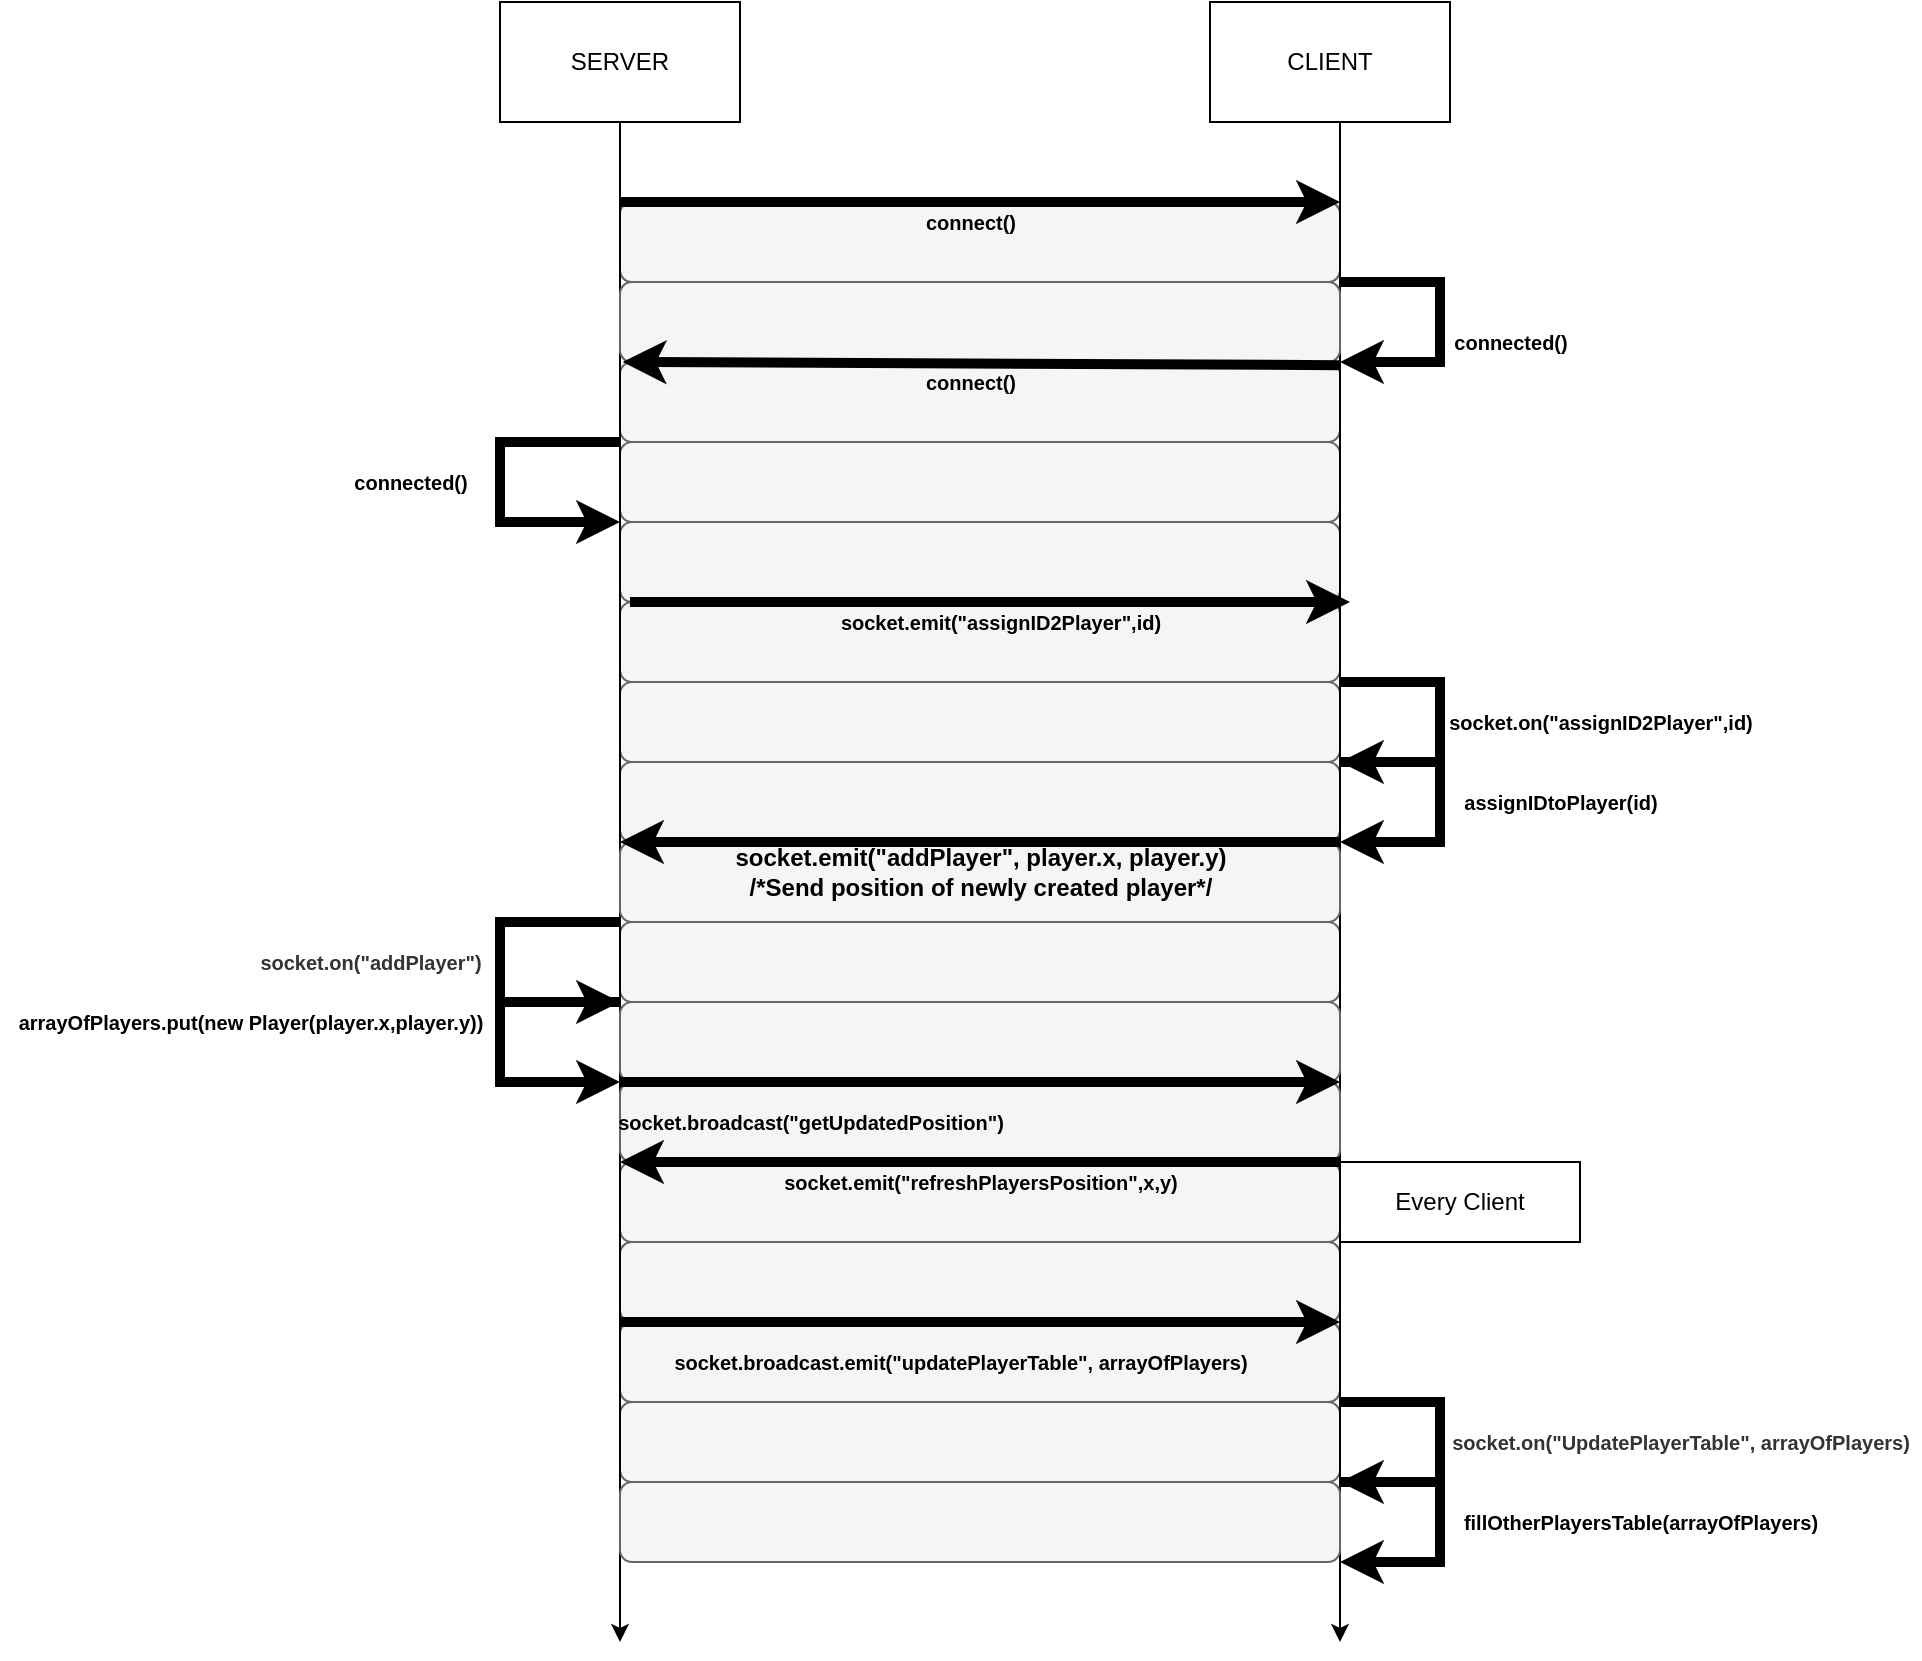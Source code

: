<mxfile>
    <diagram id="aR7NOO-rDvEej-fjCeps" name="Page-1">
        <mxGraphModel dx="1798" dy="1637" grid="1" gridSize="10" guides="1" tooltips="1" connect="1" arrows="1" fold="1" page="1" pageScale="1" pageWidth="850" pageHeight="1100" math="0" shadow="0">
            <root>
                <mxCell id="0"/>
                <mxCell id="1" parent="0"/>
                <mxCell id="tSNJE-apScUmnOsd60CS-6" value="" style="rounded=1;whiteSpace=wrap;html=1;fontSize=10;fillColor=#f5f5f5;fontColor=#333333;strokeColor=#666666;" parent="1" vertex="1">
                    <mxGeometry x="60" y="240" width="360" height="40" as="geometry"/>
                </mxCell>
                <mxCell id="tSNJE-apScUmnOsd60CS-2" value="" style="rounded=1;whiteSpace=wrap;html=1;fontSize=10;fillColor=#f5f5f5;fontColor=#333333;strokeColor=#666666;" parent="1" vertex="1">
                    <mxGeometry x="60" y="200" width="360" height="40" as="geometry"/>
                </mxCell>
                <mxCell id="5fgHFwbLvVJDYsICavpB-82" value="" style="rounded=1;whiteSpace=wrap;html=1;fontSize=10;fillColor=#f5f5f5;fontColor=#333333;strokeColor=#666666;" parent="1" vertex="1">
                    <mxGeometry x="60" y="320" width="360" height="40" as="geometry"/>
                </mxCell>
                <mxCell id="5fgHFwbLvVJDYsICavpB-38" value="" style="rounded=1;whiteSpace=wrap;html=1;fontSize=10;fillColor=#f5f5f5;fontColor=#333333;strokeColor=#666666;" parent="1" vertex="1">
                    <mxGeometry x="60" y="560" width="360" height="40" as="geometry"/>
                </mxCell>
                <mxCell id="5fgHFwbLvVJDYsICavpB-66" value="" style="rounded=1;whiteSpace=wrap;html=1;fontSize=10;fillColor=#f5f5f5;fontColor=#333333;strokeColor=#666666;" parent="1" vertex="1">
                    <mxGeometry x="60" y="-40" width="360" height="40" as="geometry"/>
                </mxCell>
                <mxCell id="5fgHFwbLvVJDYsICavpB-67" value="" style="rounded=1;whiteSpace=wrap;html=1;fontSize=10;fillColor=#f5f5f5;fontColor=#333333;strokeColor=#666666;" parent="1" vertex="1">
                    <mxGeometry x="60" width="360" height="40" as="geometry"/>
                </mxCell>
                <mxCell id="5fgHFwbLvVJDYsICavpB-68" value="" style="rounded=1;whiteSpace=wrap;html=1;fontSize=10;fillColor=#f5f5f5;fontColor=#333333;strokeColor=#666666;" parent="1" vertex="1">
                    <mxGeometry x="60" y="80" width="360" height="40" as="geometry"/>
                </mxCell>
                <mxCell id="5fgHFwbLvVJDYsICavpB-70" value="" style="rounded=1;whiteSpace=wrap;html=1;fontSize=10;fillColor=#f5f5f5;fontColor=#333333;strokeColor=#666666;" parent="1" vertex="1">
                    <mxGeometry x="60" y="160" width="360" height="40" as="geometry"/>
                </mxCell>
                <mxCell id="5fgHFwbLvVJDYsICavpB-72" value="" style="rounded=1;whiteSpace=wrap;html=1;fontSize=10;fillColor=#f5f5f5;fontColor=#333333;strokeColor=#666666;" parent="1" vertex="1">
                    <mxGeometry x="60" y="400" width="360" height="40" as="geometry"/>
                </mxCell>
                <mxCell id="5fgHFwbLvVJDYsICavpB-74" value="" style="rounded=1;whiteSpace=wrap;html=1;fontSize=10;fillColor=#f5f5f5;fontColor=#333333;strokeColor=#666666;" parent="1" vertex="1">
                    <mxGeometry x="60" y="480" width="360" height="40" as="geometry"/>
                </mxCell>
                <mxCell id="5fgHFwbLvVJDYsICavpB-75" value="" style="rounded=1;whiteSpace=wrap;html=1;fontSize=10;fillColor=#f5f5f5;fontColor=#333333;strokeColor=#666666;" parent="1" vertex="1">
                    <mxGeometry x="60" y="520" width="360" height="40" as="geometry"/>
                </mxCell>
                <mxCell id="5fgHFwbLvVJDYsICavpB-37" value="" style="rounded=1;whiteSpace=wrap;html=1;fontSize=10;fillColor=#f5f5f5;fontColor=#333333;strokeColor=#666666;" parent="1" vertex="1">
                    <mxGeometry x="60" y="520" width="360" height="40" as="geometry"/>
                </mxCell>
                <mxCell id="5fgHFwbLvVJDYsICavpB-36" value="" style="rounded=1;whiteSpace=wrap;html=1;fontSize=10;fillColor=#f5f5f5;fontColor=#333333;strokeColor=#666666;" parent="1" vertex="1">
                    <mxGeometry x="60" y="480" width="360" height="40" as="geometry"/>
                </mxCell>
                <mxCell id="5fgHFwbLvVJDYsICavpB-35" value="" style="rounded=1;whiteSpace=wrap;html=1;fontSize=10;fillColor=#f5f5f5;fontColor=#333333;strokeColor=#666666;" parent="1" vertex="1">
                    <mxGeometry x="60" y="440" width="360" height="40" as="geometry"/>
                </mxCell>
                <mxCell id="5fgHFwbLvVJDYsICavpB-31" value="" style="rounded=1;whiteSpace=wrap;html=1;fontSize=10;fillColor=#f5f5f5;fontColor=#333333;strokeColor=#666666;" parent="1" vertex="1">
                    <mxGeometry x="60" y="120" width="360" height="40" as="geometry"/>
                </mxCell>
                <mxCell id="5fgHFwbLvVJDYsICavpB-30" value="" style="rounded=1;whiteSpace=wrap;html=1;fontSize=10;fillColor=#f5f5f5;fontColor=#333333;strokeColor=#666666;" parent="1" vertex="1">
                    <mxGeometry x="60" y="40" width="360" height="40" as="geometry"/>
                </mxCell>
                <mxCell id="5fgHFwbLvVJDYsICavpB-28" value="" style="rounded=1;whiteSpace=wrap;html=1;fontSize=10;fillColor=#f5f5f5;fontColor=#333333;strokeColor=#666666;" parent="1" vertex="1">
                    <mxGeometry x="60" y="-40" width="360" height="40" as="geometry"/>
                </mxCell>
                <mxCell id="5fgHFwbLvVJDYsICavpB-3" style="edgeStyle=orthogonalEdgeStyle;rounded=0;orthogonalLoop=1;jettySize=auto;html=1;" parent="1" source="5fgHFwbLvVJDYsICavpB-1" edge="1">
                    <mxGeometry relative="1" as="geometry">
                        <mxPoint x="60" y="680" as="targetPoint"/>
                    </mxGeometry>
                </mxCell>
                <mxCell id="5fgHFwbLvVJDYsICavpB-1" value="SERVER" style="rounded=0;whiteSpace=wrap;html=1;" parent="1" vertex="1">
                    <mxGeometry y="-140" width="120" height="60" as="geometry"/>
                </mxCell>
                <mxCell id="5fgHFwbLvVJDYsICavpB-4" style="edgeStyle=orthogonalEdgeStyle;rounded=0;orthogonalLoop=1;jettySize=auto;html=1;" parent="1" source="5fgHFwbLvVJDYsICavpB-2" edge="1">
                    <mxGeometry relative="1" as="geometry">
                        <mxPoint x="420" y="680" as="targetPoint"/>
                        <Array as="points">
                            <mxPoint x="420" y="240"/>
                            <mxPoint x="420" y="240"/>
                        </Array>
                    </mxGeometry>
                </mxCell>
                <mxCell id="5fgHFwbLvVJDYsICavpB-2" value="CLIENT" style="rounded=0;whiteSpace=wrap;html=1;" parent="1" vertex="1">
                    <mxGeometry x="355" y="-140" width="120" height="60" as="geometry"/>
                </mxCell>
                <mxCell id="5fgHFwbLvVJDYsICavpB-5" value="" style="endArrow=classic;html=1;rounded=0;strokeWidth=5;" parent="1" edge="1">
                    <mxGeometry width="50" height="50" relative="1" as="geometry">
                        <mxPoint x="60" y="-40" as="sourcePoint"/>
                        <mxPoint x="420" y="-40" as="targetPoint"/>
                    </mxGeometry>
                </mxCell>
                <mxCell id="5fgHFwbLvVJDYsICavpB-7" value="&lt;font style=&quot;font-size: 10px&quot;&gt;connect()&lt;/font&gt;" style="text;html=1;align=center;verticalAlign=middle;resizable=0;points=[];autosize=1;strokeColor=none;fillColor=none;rounded=0;shadow=0;sketch=0;fontStyle=1" parent="1" vertex="1">
                    <mxGeometry x="205" y="-40" width="60" height="20" as="geometry"/>
                </mxCell>
                <mxCell id="5fgHFwbLvVJDYsICavpB-8" value="&lt;font style=&quot;font-size: 10px&quot;&gt;connect()&lt;/font&gt;" style="text;html=1;align=center;verticalAlign=middle;resizable=0;points=[];autosize=1;strokeColor=none;fillColor=none;fontStyle=1" parent="1" vertex="1">
                    <mxGeometry x="205" y="40" width="60" height="20" as="geometry"/>
                </mxCell>
                <mxCell id="5fgHFwbLvVJDYsICavpB-12" value="&lt;font style=&quot;font-size: 10px&quot;&gt;connected()&lt;/font&gt;" style="text;html=1;align=center;verticalAlign=middle;resizable=0;points=[];autosize=1;strokeColor=none;fillColor=none;fontStyle=1" parent="1" vertex="1">
                    <mxGeometry x="470" y="20" width="70" height="20" as="geometry"/>
                </mxCell>
                <mxCell id="5fgHFwbLvVJDYsICavpB-16" value="&lt;font style=&quot;font-size: 10px&quot;&gt;fillOtherPlayersTable(arrayOfPlayers)&lt;/font&gt;" style="text;html=1;align=center;verticalAlign=middle;resizable=0;points=[];autosize=1;strokeColor=none;fillColor=none;fontStyle=1" parent="1" vertex="1">
                    <mxGeometry x="475" y="610" width="190" height="20" as="geometry"/>
                </mxCell>
                <mxCell id="5fgHFwbLvVJDYsICavpB-21" value="arrayOfPlayers.put(new Player(player.x,player.y))" style="text;html=1;align=center;verticalAlign=middle;resizable=0;points=[];autosize=1;strokeColor=none;fillColor=none;fontSize=10;fontStyle=1" parent="1" vertex="1">
                    <mxGeometry x="-250" y="360" width="250" height="20" as="geometry"/>
                </mxCell>
                <mxCell id="5fgHFwbLvVJDYsICavpB-22" value="" style="endArrow=classic;html=1;rounded=0;strokeWidth=5;" parent="1" edge="1">
                    <mxGeometry width="50" height="50" relative="1" as="geometry">
                        <mxPoint x="60" y="320" as="sourcePoint"/>
                        <mxPoint x="60" y="360" as="targetPoint"/>
                        <Array as="points">
                            <mxPoint y="320"/>
                            <mxPoint y="360"/>
                        </Array>
                    </mxGeometry>
                </mxCell>
                <mxCell id="5fgHFwbLvVJDYsICavpB-29" value="" style="rounded=1;whiteSpace=wrap;html=1;fontSize=10;fillColor=#f5f5f5;fontColor=#333333;strokeColor=#666666;" parent="1" vertex="1">
                    <mxGeometry x="60" width="360" height="40" as="geometry"/>
                </mxCell>
                <mxCell id="5fgHFwbLvVJDYsICavpB-33" value="" style="rounded=1;whiteSpace=wrap;html=1;fontSize=10;fillColor=#f5f5f5;fontColor=#333333;strokeColor=#666666;" parent="1" vertex="1">
                    <mxGeometry x="60" y="280" width="360" height="40" as="geometry"/>
                </mxCell>
                <mxCell id="5fgHFwbLvVJDYsICavpB-34" value="" style="rounded=1;whiteSpace=wrap;html=1;fontSize=10;fillColor=#f5f5f5;fontColor=#333333;strokeColor=#666666;" parent="1" vertex="1">
                    <mxGeometry x="60" y="400" width="360" height="40" as="geometry"/>
                </mxCell>
                <mxCell id="5fgHFwbLvVJDYsICavpB-64" value="" style="endArrow=classic;html=1;rounded=0;strokeWidth=5;" parent="1" edge="1">
                    <mxGeometry width="50" height="50" relative="1" as="geometry">
                        <mxPoint x="420" as="sourcePoint"/>
                        <mxPoint x="420" y="40" as="targetPoint"/>
                        <Array as="points">
                            <mxPoint x="470"/>
                            <mxPoint x="470" y="40"/>
                        </Array>
                    </mxGeometry>
                </mxCell>
                <mxCell id="5fgHFwbLvVJDYsICavpB-65" value="&lt;span style=&quot;color: rgb(51 , 51 , 51)&quot;&gt;&lt;font style=&quot;font-size: 10px&quot;&gt;socket.on(&quot;UpdatePlayerTable&quot;, arrayOfPlayers)&lt;/font&gt;&lt;/span&gt;" style="text;html=1;align=center;verticalAlign=middle;resizable=0;points=[];autosize=1;strokeColor=none;fillColor=none;fontSize=12;fontStyle=1" parent="1" vertex="1">
                    <mxGeometry x="470" y="570" width="240" height="20" as="geometry"/>
                </mxCell>
                <mxCell id="5fgHFwbLvVJDYsICavpB-24" value="" style="endArrow=classic;html=1;rounded=0;strokeWidth=5;" parent="1" edge="1">
                    <mxGeometry width="50" height="50" relative="1" as="geometry">
                        <mxPoint x="60" y="520" as="sourcePoint"/>
                        <mxPoint x="420" y="520" as="targetPoint"/>
                    </mxGeometry>
                </mxCell>
                <mxCell id="5fgHFwbLvVJDYsICavpB-13" value="&lt;font style=&quot;font-size: 10px&quot;&gt;socket.broadcast.emit(&quot;updatePlayerTable&quot;, arrayOfPlayers)&lt;/font&gt;" style="text;html=1;align=center;verticalAlign=middle;resizable=0;points=[];autosize=1;strokeColor=none;fillColor=none;fontStyle=1" parent="1" vertex="1">
                    <mxGeometry x="80" y="530" width="300" height="20" as="geometry"/>
                </mxCell>
                <mxCell id="5fgHFwbLvVJDYsICavpB-76" value="" style="endArrow=classic;html=1;rounded=0;strokeWidth=5;" parent="1" edge="1">
                    <mxGeometry width="50" height="50" relative="1" as="geometry">
                        <mxPoint x="420" y="560" as="sourcePoint"/>
                        <mxPoint x="420" y="600" as="targetPoint"/>
                        <Array as="points">
                            <mxPoint x="470" y="560"/>
                            <mxPoint x="470" y="600"/>
                        </Array>
                    </mxGeometry>
                </mxCell>
                <mxCell id="5fgHFwbLvVJDYsICavpB-77" value="&lt;span style=&quot;color: rgb(51 , 51 , 51)&quot;&gt;&lt;font style=&quot;font-size: 10px&quot;&gt;socket.on(&quot;addPlayer&quot;)&lt;/font&gt;&lt;/span&gt;" style="text;html=1;align=center;verticalAlign=middle;resizable=0;points=[];autosize=1;strokeColor=none;fillColor=none;fontSize=12;fontStyle=1" parent="1" vertex="1">
                    <mxGeometry x="-130" y="330" width="130" height="20" as="geometry"/>
                </mxCell>
                <mxCell id="5fgHFwbLvVJDYsICavpB-78" value="" style="endArrow=classic;html=1;rounded=0;strokeWidth=5;" parent="1" edge="1">
                    <mxGeometry width="50" height="50" relative="1" as="geometry">
                        <mxPoint x="60" y="360" as="sourcePoint"/>
                        <mxPoint x="60" y="400" as="targetPoint"/>
                        <Array as="points">
                            <mxPoint y="360"/>
                            <mxPoint y="400"/>
                        </Array>
                    </mxGeometry>
                </mxCell>
                <mxCell id="5fgHFwbLvVJDYsICavpB-89" value="" style="rounded=1;whiteSpace=wrap;html=1;fontSize=10;fillColor=#f5f5f5;fontColor=#333333;strokeColor=#666666;" parent="1" vertex="1">
                    <mxGeometry x="60" y="360" width="360" height="40" as="geometry"/>
                </mxCell>
                <mxCell id="5fgHFwbLvVJDYsICavpB-94" value="" style="endArrow=classic;html=1;rounded=0;strokeWidth=5;" parent="1" edge="1">
                    <mxGeometry width="50" height="50" relative="1" as="geometry">
                        <mxPoint x="420" y="600" as="sourcePoint"/>
                        <mxPoint x="420" y="640" as="targetPoint"/>
                        <Array as="points">
                            <mxPoint x="470" y="600"/>
                            <mxPoint x="470" y="640"/>
                        </Array>
                    </mxGeometry>
                </mxCell>
                <mxCell id="5fgHFwbLvVJDYsICavpB-95" value="" style="rounded=1;whiteSpace=wrap;html=1;fontSize=10;fillColor=#f5f5f5;fontColor=#333333;strokeColor=#666666;" parent="1" vertex="1">
                    <mxGeometry x="60" y="600" width="360" height="40" as="geometry"/>
                </mxCell>
                <mxCell id="tSNJE-apScUmnOsd60CS-1" value="" style="group" parent="1" vertex="1" connectable="0">
                    <mxGeometry x="-80" y="80" width="80" height="40" as="geometry"/>
                </mxCell>
                <mxCell id="5fgHFwbLvVJDYsICavpB-10" value="&lt;font style=&quot;font-size: 10px&quot;&gt;connected()&lt;/font&gt;" style="text;html=1;align=center;verticalAlign=middle;resizable=0;points=[];autosize=1;strokeColor=none;fillColor=none;fontStyle=1;container=1;" parent="tSNJE-apScUmnOsd60CS-1" vertex="1">
                    <mxGeometry y="10" width="70" height="20" as="geometry"/>
                </mxCell>
                <mxCell id="5fgHFwbLvVJDYsICavpB-25" value="" style="endArrow=classic;html=1;rounded=0;strokeWidth=5;" parent="tSNJE-apScUmnOsd60CS-1" edge="1">
                    <mxGeometry width="50" height="50" relative="1" as="geometry">
                        <mxPoint x="140" as="sourcePoint"/>
                        <mxPoint x="140" y="40" as="targetPoint"/>
                        <Array as="points">
                            <mxPoint x="80"/>
                            <mxPoint x="80" y="40"/>
                        </Array>
                    </mxGeometry>
                </mxCell>
                <mxCell id="tSNJE-apScUmnOsd60CS-10" value="Every Client" style="rounded=0;whiteSpace=wrap;html=1;" parent="1" vertex="1">
                    <mxGeometry x="420" y="440" width="120" height="40" as="geometry"/>
                </mxCell>
                <mxCell id="5fgHFwbLvVJDYsICavpB-6" value="" style="endArrow=classic;html=1;rounded=0;exitX=0.046;exitY=1.079;exitDx=0;exitDy=0;exitPerimeter=0;strokeWidth=5;" parent="1" edge="1">
                    <mxGeometry width="50" height="50" relative="1" as="geometry">
                        <mxPoint x="420.0" y="41.58" as="sourcePoint"/>
                        <mxPoint x="61.32" y="40" as="targetPoint"/>
                    </mxGeometry>
                </mxCell>
                <mxCell id="2" value="" style="group" vertex="1" connectable="0" parent="1">
                    <mxGeometry x="65" y="160" width="360" height="20" as="geometry"/>
                </mxCell>
                <mxCell id="5fgHFwbLvVJDYsICavpB-83" value="" style="endArrow=classic;html=1;rounded=0;strokeWidth=5;" parent="2" edge="1">
                    <mxGeometry width="50" height="50" relative="1" as="geometry">
                        <mxPoint y="1.137e-13" as="sourcePoint"/>
                        <mxPoint x="360" y="1.137e-13" as="targetPoint"/>
                    </mxGeometry>
                </mxCell>
                <mxCell id="5fgHFwbLvVJDYsICavpB-85" value="&lt;span style=&quot;font-size: 10px&quot;&gt;socket.emit(&quot;assignID2Player&quot;,id)&lt;/span&gt;" style="text;html=1;align=center;verticalAlign=middle;resizable=0;points=[];autosize=1;strokeColor=none;fillColor=none;fontStyle=1" parent="2" vertex="1">
                    <mxGeometry x="95" width="180" height="20" as="geometry"/>
                </mxCell>
                <mxCell id="4" value="" style="group" vertex="1" connectable="0" parent="1">
                    <mxGeometry x="60" y="280" width="360" height="25" as="geometry"/>
                </mxCell>
                <mxCell id="5fgHFwbLvVJDYsICavpB-17" value="" style="endArrow=classic;html=1;rounded=0;strokeWidth=5;" parent="4" edge="1">
                    <mxGeometry width="50" height="50" relative="1" as="geometry">
                        <mxPoint x="360" as="sourcePoint"/>
                        <mxPoint as="targetPoint"/>
                    </mxGeometry>
                </mxCell>
                <mxCell id="6" value="" style="group" vertex="1" connectable="0" parent="1">
                    <mxGeometry x="60" y="440" width="360" height="20" as="geometry"/>
                </mxCell>
                <mxCell id="tSNJE-apScUmnOsd60CS-5" value="" style="endArrow=classic;html=1;rounded=0;strokeWidth=5;" parent="6" edge="1">
                    <mxGeometry width="50" height="50" relative="1" as="geometry">
                        <mxPoint x="360" as="sourcePoint"/>
                        <mxPoint as="targetPoint"/>
                    </mxGeometry>
                </mxCell>
                <mxCell id="tSNJE-apScUmnOsd60CS-7" value="&lt;span style=&quot;font-size: 10px&quot;&gt;socket.emit(&quot;refreshPlayersPosition&quot;,x,y)&lt;/span&gt;" style="text;html=1;align=center;verticalAlign=middle;resizable=0;points=[];autosize=1;strokeColor=none;fillColor=none;fontStyle=1;container=1;" parent="6" vertex="1">
                    <mxGeometry x="75" width="210" height="20" as="geometry"/>
                </mxCell>
                <mxCell id="7" value="" style="group" vertex="1" connectable="0" parent="1">
                    <mxGeometry x="465" y="200" width="170" height="80" as="geometry"/>
                </mxCell>
                <mxCell id="5fgHFwbLvVJDYsICavpB-86" value="" style="endArrow=classic;html=1;rounded=0;strokeWidth=5;" parent="7" edge="1">
                    <mxGeometry width="50" height="50" relative="1" as="geometry">
                        <mxPoint x="-45" y="40" as="sourcePoint"/>
                        <mxPoint x="-45" y="80" as="targetPoint"/>
                        <Array as="points">
                            <mxPoint x="5" y="40"/>
                            <mxPoint x="5" y="80"/>
                        </Array>
                    </mxGeometry>
                </mxCell>
                <mxCell id="5fgHFwbLvVJDYsICavpB-88" value="&lt;span style=&quot;font-size: 10px&quot;&gt;socket.on(&quot;&lt;/span&gt;&lt;span style=&quot;font-size: 10px&quot;&gt;assignID2Player&lt;/span&gt;&lt;span style=&quot;font-size: 10px&quot;&gt;&quot;,id)&lt;/span&gt;" style="text;html=1;align=center;verticalAlign=middle;resizable=0;points=[];autosize=1;strokeColor=none;fillColor=none;fontSize=12;fontStyle=1" parent="7" vertex="1">
                    <mxGeometry y="10" width="170" height="20" as="geometry"/>
                </mxCell>
                <mxCell id="5fgHFwbLvVJDYsICavpB-91" value="assignIDtoPlayer(id)" style="text;html=1;align=center;verticalAlign=middle;resizable=0;points=[];autosize=1;strokeColor=none;fillColor=none;fontSize=10;fontStyle=1" parent="7" vertex="1">
                    <mxGeometry x="10" y="50" width="110" height="20" as="geometry"/>
                </mxCell>
                <mxCell id="5fgHFwbLvVJDYsICavpB-93" value="" style="endArrow=classic;html=1;rounded=0;strokeWidth=5;" parent="7" edge="1">
                    <mxGeometry width="50" height="50" relative="1" as="geometry">
                        <mxPoint x="-45" y="1.137e-13" as="sourcePoint"/>
                        <mxPoint x="-45" y="40.0" as="targetPoint"/>
                        <Array as="points">
                            <mxPoint x="5"/>
                            <mxPoint x="5" y="40"/>
                        </Array>
                    </mxGeometry>
                </mxCell>
                <mxCell id="5fgHFwbLvVJDYsICavpB-19" value="socket.emit(&quot;addPlayer&quot;, player.x, player.y)&lt;br&gt;/*Send position of newly created player*/" style="text;html=1;align=center;verticalAlign=middle;resizable=0;points=[];autosize=1;strokeColor=none;fillColor=none;fontSize=12;fontStyle=1" parent="1" vertex="1">
                    <mxGeometry x="110" y="280" width="260" height="30" as="geometry"/>
                </mxCell>
                <mxCell id="8" value="" style="group" vertex="1" connectable="0" parent="1">
                    <mxGeometry x="60" y="400.0" width="360" height="30.0" as="geometry"/>
                </mxCell>
                <mxCell id="tSNJE-apScUmnOsd60CS-3" value="" style="endArrow=classic;html=1;rounded=0;strokeWidth=5;" parent="8" edge="1">
                    <mxGeometry width="50" height="50" relative="1" as="geometry">
                        <mxPoint as="sourcePoint"/>
                        <mxPoint x="360" as="targetPoint"/>
                    </mxGeometry>
                </mxCell>
                <mxCell id="tSNJE-apScUmnOsd60CS-4" value="&lt;span style=&quot;font-size: 10px&quot;&gt;socket.broadcast(&quot;getUpdatedPosition&quot;)&lt;/span&gt;" style="text;html=1;align=center;verticalAlign=middle;resizable=0;points=[];autosize=1;strokeColor=none;fillColor=none;fontStyle=1" parent="8" vertex="1">
                    <mxGeometry x="-10" y="10.0" width="210" height="20" as="geometry"/>
                </mxCell>
            </root>
        </mxGraphModel>
    </diagram>
</mxfile>